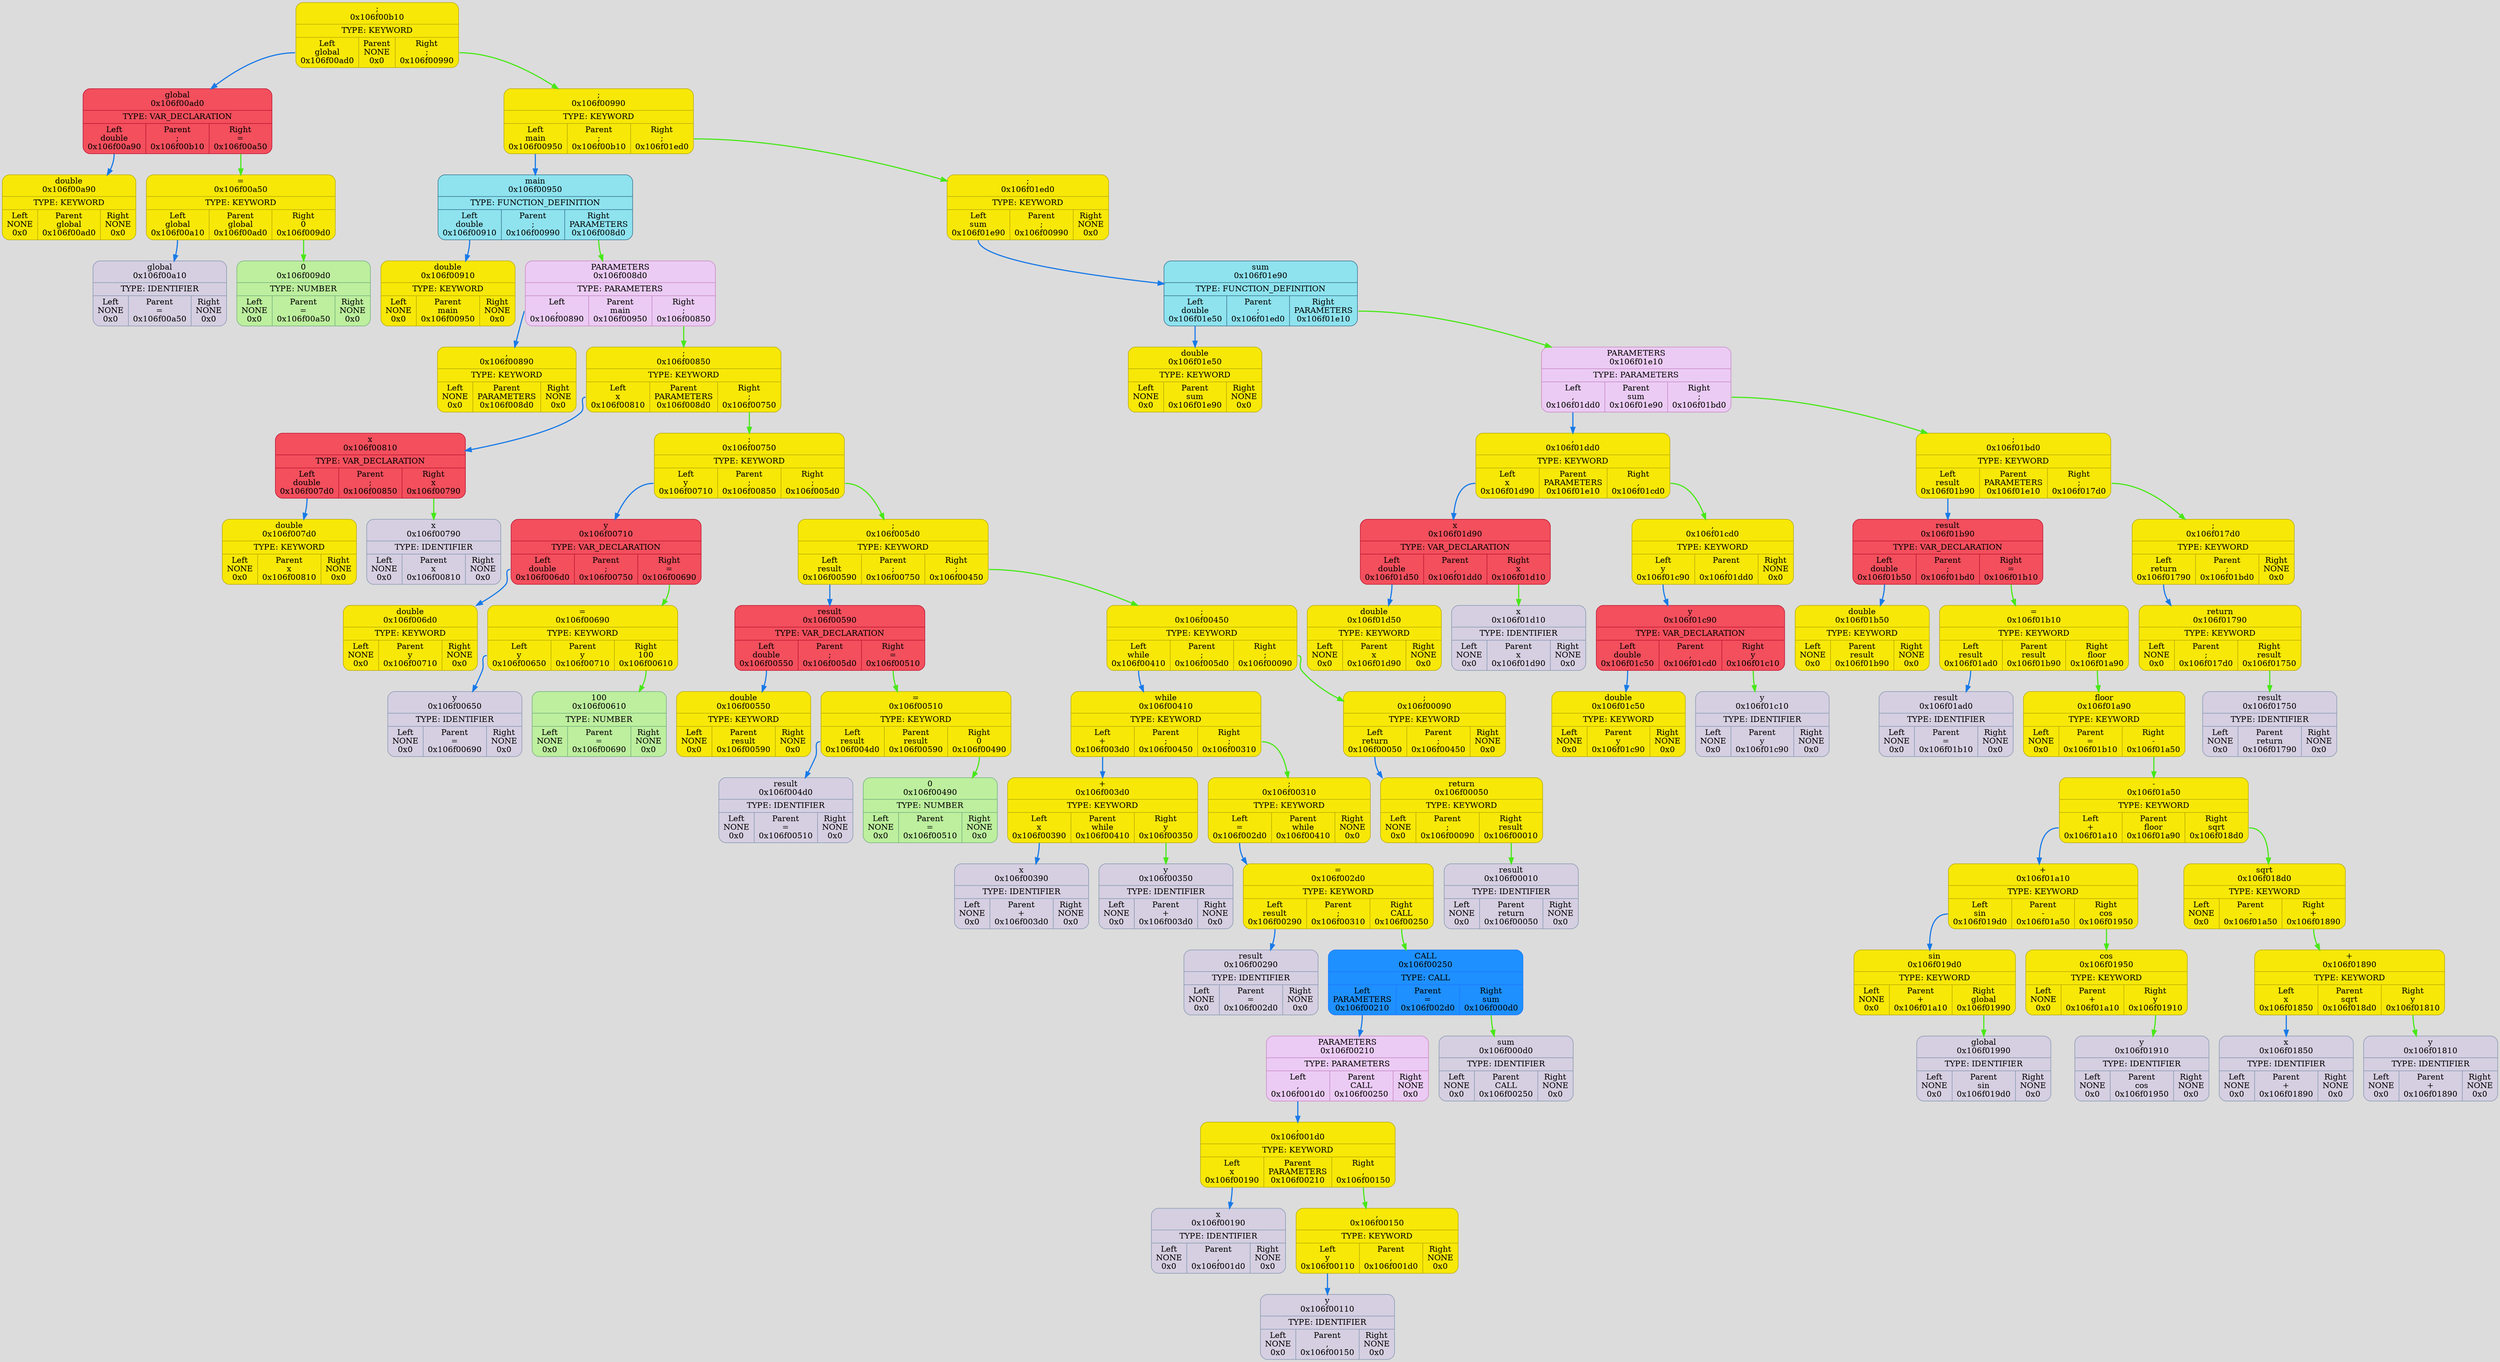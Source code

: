digraph {
	fontname = "UbuntuMono";
	bgcolor = "#DCDCDC";

	node0x106f00b10 [ shape = Mrecord; style = filled; fillcolor = "#F8E807"; color = "#B6AA05"; fontcolor = "#000000"; label = " { ;\n0x106f00b10 | TYPE: KEYWORD| { <left> Left\nglobal\n0x106f00ad0 | Parent\nNONE\n0x0 | <right> Right\n;\n0x106f00990 } } "; ];
	node0x106f00b10:<left> -> node0x106f00ad0 [ style = "bold"; color = "#187AE8"; label = ""; ];
	node0x106f00ad0 [ shape = Mrecord; style = filled; fillcolor = "#F34F5D"; color = "#BD132F"; fontcolor = "#000000"; label = " { global\n0x106f00ad0 | TYPE: VAR_DECLARATION| { <left> Left\ndouble\n0x106f00a90 | Parent\n;\n0x106f00b10 | <right> Right\n=\n0x106f00a50 } } "; ];
	node0x106f00ad0:<left> -> node0x106f00a90 [ style = "bold"; color = "#187AE8"; label = ""; ];
	node0x106f00a90 [ shape = Mrecord; style = filled; fillcolor = "#F8E807"; color = "#B6AA05"; fontcolor = "#000000"; label = " { double\n0x106f00a90 | TYPE: KEYWORD| { <left> Left\nNONE\n0x0 | Parent\nglobal\n0x106f00ad0 | <right> Right\nNONE\n0x0 } } "; ];
	node0x106f00a50 [ shape = Mrecord; style = filled; fillcolor = "#F8E807"; color = "#B6AA05"; fontcolor = "#000000"; label = " { =\n0x106f00a50 | TYPE: KEYWORD| { <left> Left\nglobal\n0x106f00a10 | Parent\nglobal\n0x106f00ad0 | <right> Right\n0\n0x106f009d0 } } "; ];
	node0x106f00a50:<left> -> node0x106f00a10 [ style = "bold"; color = "#187AE8"; label = ""; ];
	node0x106f00a10 [ shape = Mrecord; style = filled; fillcolor = "#D5CFE1"; color = "#8797b2"; fontcolor = "#000000"; label = " { global\n0x106f00a10 | TYPE: IDENTIFIER| { <left> Left\nNONE\n0x0 | Parent\n=\n0x106f00a50 | <right> Right\nNONE\n0x0 } } "; ];
	node0x106f009d0 [ shape = Mrecord; style = filled; fillcolor = "#BDEF9E"; color = "#74AF80"; fontcolor = "#000000"; label = " { 0\n0x106f009d0 | TYPE: NUMBER| { <left> Left\nNONE\n0x0 | Parent\n=\n0x106f00a50 | <right> Right\nNONE\n0x0 } } "; ];
	node0x106f00a50:<right> -> node0x106f009d0 [ style = "bold"; color = "#48E818"; label = ""; ];
	node0x106f00ad0:<right> -> node0x106f00a50 [ style = "bold"; color = "#48E818"; label = ""; ];
	node0x106f00990 [ shape = Mrecord; style = filled; fillcolor = "#F8E807"; color = "#B6AA05"; fontcolor = "#000000"; label = " { ;\n0x106f00990 | TYPE: KEYWORD| { <left> Left\nmain\n0x106f00950 | Parent\n;\n0x106f00b10 | <right> Right\n;\n0x106f01ed0 } } "; ];
	node0x106f00990:<left> -> node0x106f00950 [ style = "bold"; color = "#187AE8"; label = ""; ];
	node0x106f00950 [ shape = Mrecord; style = filled; fillcolor = "#8EE3EF"; color = "#37718E"; fontcolor = "#000000"; label = " { main\n0x106f00950 | TYPE: FUNCTION_DEFINITION| { <left> Left\ndouble\n0x106f00910 | Parent\n;\n0x106f00990 | <right> Right\nPARAMETERS\n0x106f008d0 } } "; ];
	node0x106f00950:<left> -> node0x106f00910 [ style = "bold"; color = "#187AE8"; label = ""; ];
	node0x106f00910 [ shape = Mrecord; style = filled; fillcolor = "#F8E807"; color = "#B6AA05"; fontcolor = "#000000"; label = " { double\n0x106f00910 | TYPE: KEYWORD| { <left> Left\nNONE\n0x0 | Parent\nmain\n0x106f00950 | <right> Right\nNONE\n0x0 } } "; ];
	node0x106f008d0 [ shape = Mrecord; style = filled; fillcolor = "#EBCBF4"; color = "#C986C3"; fontcolor = "#000000"; label = " { PARAMETERS\n0x106f008d0 | TYPE: PARAMETERS| { <left> Left\n,\n0x106f00890 | Parent\nmain\n0x106f00950 | <right> Right\n;\n0x106f00850 } } "; ];
	node0x106f008d0:<left> -> node0x106f00890 [ style = "bold"; color = "#187AE8"; label = ""; ];
	node0x106f00890 [ shape = Mrecord; style = filled; fillcolor = "#F8E807"; color = "#B6AA05"; fontcolor = "#000000"; label = " { ,\n0x106f00890 | TYPE: KEYWORD| { <left> Left\nNONE\n0x0 | Parent\nPARAMETERS\n0x106f008d0 | <right> Right\nNONE\n0x0 } } "; ];
	node0x106f00850 [ shape = Mrecord; style = filled; fillcolor = "#F8E807"; color = "#B6AA05"; fontcolor = "#000000"; label = " { ;\n0x106f00850 | TYPE: KEYWORD| { <left> Left\nx\n0x106f00810 | Parent\nPARAMETERS\n0x106f008d0 | <right> Right\n;\n0x106f00750 } } "; ];
	node0x106f00850:<left> -> node0x106f00810 [ style = "bold"; color = "#187AE8"; label = ""; ];
	node0x106f00810 [ shape = Mrecord; style = filled; fillcolor = "#F34F5D"; color = "#BD132F"; fontcolor = "#000000"; label = " { x\n0x106f00810 | TYPE: VAR_DECLARATION| { <left> Left\ndouble\n0x106f007d0 | Parent\n;\n0x106f00850 | <right> Right\nx\n0x106f00790 } } "; ];
	node0x106f00810:<left> -> node0x106f007d0 [ style = "bold"; color = "#187AE8"; label = ""; ];
	node0x106f007d0 [ shape = Mrecord; style = filled; fillcolor = "#F8E807"; color = "#B6AA05"; fontcolor = "#000000"; label = " { double\n0x106f007d0 | TYPE: KEYWORD| { <left> Left\nNONE\n0x0 | Parent\nx\n0x106f00810 | <right> Right\nNONE\n0x0 } } "; ];
	node0x106f00790 [ shape = Mrecord; style = filled; fillcolor = "#D5CFE1"; color = "#8797b2"; fontcolor = "#000000"; label = " { x\n0x106f00790 | TYPE: IDENTIFIER| { <left> Left\nNONE\n0x0 | Parent\nx\n0x106f00810 | <right> Right\nNONE\n0x0 } } "; ];
	node0x106f00810:<right> -> node0x106f00790 [ style = "bold"; color = "#48E818"; label = ""; ];
	node0x106f00750 [ shape = Mrecord; style = filled; fillcolor = "#F8E807"; color = "#B6AA05"; fontcolor = "#000000"; label = " { ;\n0x106f00750 | TYPE: KEYWORD| { <left> Left\ny\n0x106f00710 | Parent\n;\n0x106f00850 | <right> Right\n;\n0x106f005d0 } } "; ];
	node0x106f00750:<left> -> node0x106f00710 [ style = "bold"; color = "#187AE8"; label = ""; ];
	node0x106f00710 [ shape = Mrecord; style = filled; fillcolor = "#F34F5D"; color = "#BD132F"; fontcolor = "#000000"; label = " { y\n0x106f00710 | TYPE: VAR_DECLARATION| { <left> Left\ndouble\n0x106f006d0 | Parent\n;\n0x106f00750 | <right> Right\n=\n0x106f00690 } } "; ];
	node0x106f00710:<left> -> node0x106f006d0 [ style = "bold"; color = "#187AE8"; label = ""; ];
	node0x106f006d0 [ shape = Mrecord; style = filled; fillcolor = "#F8E807"; color = "#B6AA05"; fontcolor = "#000000"; label = " { double\n0x106f006d0 | TYPE: KEYWORD| { <left> Left\nNONE\n0x0 | Parent\ny\n0x106f00710 | <right> Right\nNONE\n0x0 } } "; ];
	node0x106f00690 [ shape = Mrecord; style = filled; fillcolor = "#F8E807"; color = "#B6AA05"; fontcolor = "#000000"; label = " { =\n0x106f00690 | TYPE: KEYWORD| { <left> Left\ny\n0x106f00650 | Parent\ny\n0x106f00710 | <right> Right\n100\n0x106f00610 } } "; ];
	node0x106f00690:<left> -> node0x106f00650 [ style = "bold"; color = "#187AE8"; label = ""; ];
	node0x106f00650 [ shape = Mrecord; style = filled; fillcolor = "#D5CFE1"; color = "#8797b2"; fontcolor = "#000000"; label = " { y\n0x106f00650 | TYPE: IDENTIFIER| { <left> Left\nNONE\n0x0 | Parent\n=\n0x106f00690 | <right> Right\nNONE\n0x0 } } "; ];
	node0x106f00610 [ shape = Mrecord; style = filled; fillcolor = "#BDEF9E"; color = "#74AF80"; fontcolor = "#000000"; label = " { 100\n0x106f00610 | TYPE: NUMBER| { <left> Left\nNONE\n0x0 | Parent\n=\n0x106f00690 | <right> Right\nNONE\n0x0 } } "; ];
	node0x106f00690:<right> -> node0x106f00610 [ style = "bold"; color = "#48E818"; label = ""; ];
	node0x106f00710:<right> -> node0x106f00690 [ style = "bold"; color = "#48E818"; label = ""; ];
	node0x106f005d0 [ shape = Mrecord; style = filled; fillcolor = "#F8E807"; color = "#B6AA05"; fontcolor = "#000000"; label = " { ;\n0x106f005d0 | TYPE: KEYWORD| { <left> Left\nresult\n0x106f00590 | Parent\n;\n0x106f00750 | <right> Right\n;\n0x106f00450 } } "; ];
	node0x106f005d0:<left> -> node0x106f00590 [ style = "bold"; color = "#187AE8"; label = ""; ];
	node0x106f00590 [ shape = Mrecord; style = filled; fillcolor = "#F34F5D"; color = "#BD132F"; fontcolor = "#000000"; label = " { result\n0x106f00590 | TYPE: VAR_DECLARATION| { <left> Left\ndouble\n0x106f00550 | Parent\n;\n0x106f005d0 | <right> Right\n=\n0x106f00510 } } "; ];
	node0x106f00590:<left> -> node0x106f00550 [ style = "bold"; color = "#187AE8"; label = ""; ];
	node0x106f00550 [ shape = Mrecord; style = filled; fillcolor = "#F8E807"; color = "#B6AA05"; fontcolor = "#000000"; label = " { double\n0x106f00550 | TYPE: KEYWORD| { <left> Left\nNONE\n0x0 | Parent\nresult\n0x106f00590 | <right> Right\nNONE\n0x0 } } "; ];
	node0x106f00510 [ shape = Mrecord; style = filled; fillcolor = "#F8E807"; color = "#B6AA05"; fontcolor = "#000000"; label = " { =\n0x106f00510 | TYPE: KEYWORD| { <left> Left\nresult\n0x106f004d0 | Parent\nresult\n0x106f00590 | <right> Right\n0\n0x106f00490 } } "; ];
	node0x106f00510:<left> -> node0x106f004d0 [ style = "bold"; color = "#187AE8"; label = ""; ];
	node0x106f004d0 [ shape = Mrecord; style = filled; fillcolor = "#D5CFE1"; color = "#8797b2"; fontcolor = "#000000"; label = " { result\n0x106f004d0 | TYPE: IDENTIFIER| { <left> Left\nNONE\n0x0 | Parent\n=\n0x106f00510 | <right> Right\nNONE\n0x0 } } "; ];
	node0x106f00490 [ shape = Mrecord; style = filled; fillcolor = "#BDEF9E"; color = "#74AF80"; fontcolor = "#000000"; label = " { 0\n0x106f00490 | TYPE: NUMBER| { <left> Left\nNONE\n0x0 | Parent\n=\n0x106f00510 | <right> Right\nNONE\n0x0 } } "; ];
	node0x106f00510:<right> -> node0x106f00490 [ style = "bold"; color = "#48E818"; label = ""; ];
	node0x106f00590:<right> -> node0x106f00510 [ style = "bold"; color = "#48E818"; label = ""; ];
	node0x106f00450 [ shape = Mrecord; style = filled; fillcolor = "#F8E807"; color = "#B6AA05"; fontcolor = "#000000"; label = " { ;\n0x106f00450 | TYPE: KEYWORD| { <left> Left\nwhile\n0x106f00410 | Parent\n;\n0x106f005d0 | <right> Right\n;\n0x106f00090 } } "; ];
	node0x106f00450:<left> -> node0x106f00410 [ style = "bold"; color = "#187AE8"; label = ""; ];
	node0x106f00410 [ shape = Mrecord; style = filled; fillcolor = "#F8E807"; color = "#B6AA05"; fontcolor = "#000000"; label = " { while\n0x106f00410 | TYPE: KEYWORD| { <left> Left\n+\n0x106f003d0 | Parent\n;\n0x106f00450 | <right> Right\n;\n0x106f00310 } } "; ];
	node0x106f00410:<left> -> node0x106f003d0 [ style = "bold"; color = "#187AE8"; label = ""; ];
	node0x106f003d0 [ shape = Mrecord; style = filled; fillcolor = "#F8E807"; color = "#B6AA05"; fontcolor = "#000000"; label = " { +\n0x106f003d0 | TYPE: KEYWORD| { <left> Left\nx\n0x106f00390 | Parent\nwhile\n0x106f00410 | <right> Right\ny\n0x106f00350 } } "; ];
	node0x106f003d0:<left> -> node0x106f00390 [ style = "bold"; color = "#187AE8"; label = ""; ];
	node0x106f00390 [ shape = Mrecord; style = filled; fillcolor = "#D5CFE1"; color = "#8797b2"; fontcolor = "#000000"; label = " { x\n0x106f00390 | TYPE: IDENTIFIER| { <left> Left\nNONE\n0x0 | Parent\n+\n0x106f003d0 | <right> Right\nNONE\n0x0 } } "; ];
	node0x106f00350 [ shape = Mrecord; style = filled; fillcolor = "#D5CFE1"; color = "#8797b2"; fontcolor = "#000000"; label = " { y\n0x106f00350 | TYPE: IDENTIFIER| { <left> Left\nNONE\n0x0 | Parent\n+\n0x106f003d0 | <right> Right\nNONE\n0x0 } } "; ];
	node0x106f003d0:<right> -> node0x106f00350 [ style = "bold"; color = "#48E818"; label = ""; ];
	node0x106f00310 [ shape = Mrecord; style = filled; fillcolor = "#F8E807"; color = "#B6AA05"; fontcolor = "#000000"; label = " { ;\n0x106f00310 | TYPE: KEYWORD| { <left> Left\n=\n0x106f002d0 | Parent\nwhile\n0x106f00410 | <right> Right\nNONE\n0x0 } } "; ];
	node0x106f00310:<left> -> node0x106f002d0 [ style = "bold"; color = "#187AE8"; label = ""; ];
	node0x106f002d0 [ shape = Mrecord; style = filled; fillcolor = "#F8E807"; color = "#B6AA05"; fontcolor = "#000000"; label = " { =\n0x106f002d0 | TYPE: KEYWORD| { <left> Left\nresult\n0x106f00290 | Parent\n;\n0x106f00310 | <right> Right\nCALL\n0x106f00250 } } "; ];
	node0x106f002d0:<left> -> node0x106f00290 [ style = "bold"; color = "#187AE8"; label = ""; ];
	node0x106f00290 [ shape = Mrecord; style = filled; fillcolor = "#D5CFE1"; color = "#8797b2"; fontcolor = "#000000"; label = " { result\n0x106f00290 | TYPE: IDENTIFIER| { <left> Left\nNONE\n0x0 | Parent\n=\n0x106f002d0 | <right> Right\nNONE\n0x0 } } "; ];
	node0x106f00250 [ shape = Mrecord; style = filled; fillcolor = "#1E90FF"; color = "#1F75FE"; fontcolor = "#000000"; label = " { CALL\n0x106f00250 | TYPE: CALL| { <left> Left\nPARAMETERS\n0x106f00210 | Parent\n=\n0x106f002d0 | <right> Right\nsum\n0x106f000d0 } } "; ];
	node0x106f00250:<left> -> node0x106f00210 [ style = "bold"; color = "#187AE8"; label = ""; ];
	node0x106f00210 [ shape = Mrecord; style = filled; fillcolor = "#EBCBF4"; color = "#C986C3"; fontcolor = "#000000"; label = " { PARAMETERS\n0x106f00210 | TYPE: PARAMETERS| { <left> Left\n,\n0x106f001d0 | Parent\nCALL\n0x106f00250 | <right> Right\nNONE\n0x0 } } "; ];
	node0x106f00210:<left> -> node0x106f001d0 [ style = "bold"; color = "#187AE8"; label = ""; ];
	node0x106f001d0 [ shape = Mrecord; style = filled; fillcolor = "#F8E807"; color = "#B6AA05"; fontcolor = "#000000"; label = " { ,\n0x106f001d0 | TYPE: KEYWORD| { <left> Left\nx\n0x106f00190 | Parent\nPARAMETERS\n0x106f00210 | <right> Right\n,\n0x106f00150 } } "; ];
	node0x106f001d0:<left> -> node0x106f00190 [ style = "bold"; color = "#187AE8"; label = ""; ];
	node0x106f00190 [ shape = Mrecord; style = filled; fillcolor = "#D5CFE1"; color = "#8797b2"; fontcolor = "#000000"; label = " { x\n0x106f00190 | TYPE: IDENTIFIER| { <left> Left\nNONE\n0x0 | Parent\n,\n0x106f001d0 | <right> Right\nNONE\n0x0 } } "; ];
	node0x106f00150 [ shape = Mrecord; style = filled; fillcolor = "#F8E807"; color = "#B6AA05"; fontcolor = "#000000"; label = " { ,\n0x106f00150 | TYPE: KEYWORD| { <left> Left\ny\n0x106f00110 | Parent\n,\n0x106f001d0 | <right> Right\nNONE\n0x0 } } "; ];
	node0x106f00150:<left> -> node0x106f00110 [ style = "bold"; color = "#187AE8"; label = ""; ];
	node0x106f00110 [ shape = Mrecord; style = filled; fillcolor = "#D5CFE1"; color = "#8797b2"; fontcolor = "#000000"; label = " { y\n0x106f00110 | TYPE: IDENTIFIER| { <left> Left\nNONE\n0x0 | Parent\n,\n0x106f00150 | <right> Right\nNONE\n0x0 } } "; ];
	node0x106f001d0:<right> -> node0x106f00150 [ style = "bold"; color = "#48E818"; label = ""; ];
	node0x106f000d0 [ shape = Mrecord; style = filled; fillcolor = "#D5CFE1"; color = "#8797b2"; fontcolor = "#000000"; label = " { sum\n0x106f000d0 | TYPE: IDENTIFIER| { <left> Left\nNONE\n0x0 | Parent\nCALL\n0x106f00250 | <right> Right\nNONE\n0x0 } } "; ];
	node0x106f00250:<right> -> node0x106f000d0 [ style = "bold"; color = "#48E818"; label = ""; ];
	node0x106f002d0:<right> -> node0x106f00250 [ style = "bold"; color = "#48E818"; label = ""; ];
	node0x106f00410:<right> -> node0x106f00310 [ style = "bold"; color = "#48E818"; label = ""; ];
	node0x106f00090 [ shape = Mrecord; style = filled; fillcolor = "#F8E807"; color = "#B6AA05"; fontcolor = "#000000"; label = " { ;\n0x106f00090 | TYPE: KEYWORD| { <left> Left\nreturn\n0x106f00050 | Parent\n;\n0x106f00450 | <right> Right\nNONE\n0x0 } } "; ];
	node0x106f00090:<left> -> node0x106f00050 [ style = "bold"; color = "#187AE8"; label = ""; ];
	node0x106f00050 [ shape = Mrecord; style = filled; fillcolor = "#F8E807"; color = "#B6AA05"; fontcolor = "#000000"; label = " { return\n0x106f00050 | TYPE: KEYWORD| { <left> Left\nNONE\n0x0 | Parent\n;\n0x106f00090 | <right> Right\nresult\n0x106f00010 } } "; ];
	node0x106f00010 [ shape = Mrecord; style = filled; fillcolor = "#D5CFE1"; color = "#8797b2"; fontcolor = "#000000"; label = " { result\n0x106f00010 | TYPE: IDENTIFIER| { <left> Left\nNONE\n0x0 | Parent\nreturn\n0x106f00050 | <right> Right\nNONE\n0x0 } } "; ];
	node0x106f00050:<right> -> node0x106f00010 [ style = "bold"; color = "#48E818"; label = ""; ];
	node0x106f00450:<right> -> node0x106f00090 [ style = "bold"; color = "#48E818"; label = ""; ];
	node0x106f005d0:<right> -> node0x106f00450 [ style = "bold"; color = "#48E818"; label = ""; ];
	node0x106f00750:<right> -> node0x106f005d0 [ style = "bold"; color = "#48E818"; label = ""; ];
	node0x106f00850:<right> -> node0x106f00750 [ style = "bold"; color = "#48E818"; label = ""; ];
	node0x106f008d0:<right> -> node0x106f00850 [ style = "bold"; color = "#48E818"; label = ""; ];
	node0x106f00950:<right> -> node0x106f008d0 [ style = "bold"; color = "#48E818"; label = ""; ];
	node0x106f01ed0 [ shape = Mrecord; style = filled; fillcolor = "#F8E807"; color = "#B6AA05"; fontcolor = "#000000"; label = " { ;\n0x106f01ed0 | TYPE: KEYWORD| { <left> Left\nsum\n0x106f01e90 | Parent\n;\n0x106f00990 | <right> Right\nNONE\n0x0 } } "; ];
	node0x106f01ed0:<left> -> node0x106f01e90 [ style = "bold"; color = "#187AE8"; label = ""; ];
	node0x106f01e90 [ shape = Mrecord; style = filled; fillcolor = "#8EE3EF"; color = "#37718E"; fontcolor = "#000000"; label = " { sum\n0x106f01e90 | TYPE: FUNCTION_DEFINITION| { <left> Left\ndouble\n0x106f01e50 | Parent\n;\n0x106f01ed0 | <right> Right\nPARAMETERS\n0x106f01e10 } } "; ];
	node0x106f01e90:<left> -> node0x106f01e50 [ style = "bold"; color = "#187AE8"; label = ""; ];
	node0x106f01e50 [ shape = Mrecord; style = filled; fillcolor = "#F8E807"; color = "#B6AA05"; fontcolor = "#000000"; label = " { double\n0x106f01e50 | TYPE: KEYWORD| { <left> Left\nNONE\n0x0 | Parent\nsum\n0x106f01e90 | <right> Right\nNONE\n0x0 } } "; ];
	node0x106f01e10 [ shape = Mrecord; style = filled; fillcolor = "#EBCBF4"; color = "#C986C3"; fontcolor = "#000000"; label = " { PARAMETERS\n0x106f01e10 | TYPE: PARAMETERS| { <left> Left\n,\n0x106f01dd0 | Parent\nsum\n0x106f01e90 | <right> Right\n;\n0x106f01bd0 } } "; ];
	node0x106f01e10:<left> -> node0x106f01dd0 [ style = "bold"; color = "#187AE8"; label = ""; ];
	node0x106f01dd0 [ shape = Mrecord; style = filled; fillcolor = "#F8E807"; color = "#B6AA05"; fontcolor = "#000000"; label = " { ,\n0x106f01dd0 | TYPE: KEYWORD| { <left> Left\nx\n0x106f01d90 | Parent\nPARAMETERS\n0x106f01e10 | <right> Right\n,\n0x106f01cd0 } } "; ];
	node0x106f01dd0:<left> -> node0x106f01d90 [ style = "bold"; color = "#187AE8"; label = ""; ];
	node0x106f01d90 [ shape = Mrecord; style = filled; fillcolor = "#F34F5D"; color = "#BD132F"; fontcolor = "#000000"; label = " { x\n0x106f01d90 | TYPE: VAR_DECLARATION| { <left> Left\ndouble\n0x106f01d50 | Parent\n,\n0x106f01dd0 | <right> Right\nx\n0x106f01d10 } } "; ];
	node0x106f01d90:<left> -> node0x106f01d50 [ style = "bold"; color = "#187AE8"; label = ""; ];
	node0x106f01d50 [ shape = Mrecord; style = filled; fillcolor = "#F8E807"; color = "#B6AA05"; fontcolor = "#000000"; label = " { double\n0x106f01d50 | TYPE: KEYWORD| { <left> Left\nNONE\n0x0 | Parent\nx\n0x106f01d90 | <right> Right\nNONE\n0x0 } } "; ];
	node0x106f01d10 [ shape = Mrecord; style = filled; fillcolor = "#D5CFE1"; color = "#8797b2"; fontcolor = "#000000"; label = " { x\n0x106f01d10 | TYPE: IDENTIFIER| { <left> Left\nNONE\n0x0 | Parent\nx\n0x106f01d90 | <right> Right\nNONE\n0x0 } } "; ];
	node0x106f01d90:<right> -> node0x106f01d10 [ style = "bold"; color = "#48E818"; label = ""; ];
	node0x106f01cd0 [ shape = Mrecord; style = filled; fillcolor = "#F8E807"; color = "#B6AA05"; fontcolor = "#000000"; label = " { ,\n0x106f01cd0 | TYPE: KEYWORD| { <left> Left\ny\n0x106f01c90 | Parent\n,\n0x106f01dd0 | <right> Right\nNONE\n0x0 } } "; ];
	node0x106f01cd0:<left> -> node0x106f01c90 [ style = "bold"; color = "#187AE8"; label = ""; ];
	node0x106f01c90 [ shape = Mrecord; style = filled; fillcolor = "#F34F5D"; color = "#BD132F"; fontcolor = "#000000"; label = " { y\n0x106f01c90 | TYPE: VAR_DECLARATION| { <left> Left\ndouble\n0x106f01c50 | Parent\n,\n0x106f01cd0 | <right> Right\ny\n0x106f01c10 } } "; ];
	node0x106f01c90:<left> -> node0x106f01c50 [ style = "bold"; color = "#187AE8"; label = ""; ];
	node0x106f01c50 [ shape = Mrecord; style = filled; fillcolor = "#F8E807"; color = "#B6AA05"; fontcolor = "#000000"; label = " { double\n0x106f01c50 | TYPE: KEYWORD| { <left> Left\nNONE\n0x0 | Parent\ny\n0x106f01c90 | <right> Right\nNONE\n0x0 } } "; ];
	node0x106f01c10 [ shape = Mrecord; style = filled; fillcolor = "#D5CFE1"; color = "#8797b2"; fontcolor = "#000000"; label = " { y\n0x106f01c10 | TYPE: IDENTIFIER| { <left> Left\nNONE\n0x0 | Parent\ny\n0x106f01c90 | <right> Right\nNONE\n0x0 } } "; ];
	node0x106f01c90:<right> -> node0x106f01c10 [ style = "bold"; color = "#48E818"; label = ""; ];
	node0x106f01dd0:<right> -> node0x106f01cd0 [ style = "bold"; color = "#48E818"; label = ""; ];
	node0x106f01bd0 [ shape = Mrecord; style = filled; fillcolor = "#F8E807"; color = "#B6AA05"; fontcolor = "#000000"; label = " { ;\n0x106f01bd0 | TYPE: KEYWORD| { <left> Left\nresult\n0x106f01b90 | Parent\nPARAMETERS\n0x106f01e10 | <right> Right\n;\n0x106f017d0 } } "; ];
	node0x106f01bd0:<left> -> node0x106f01b90 [ style = "bold"; color = "#187AE8"; label = ""; ];
	node0x106f01b90 [ shape = Mrecord; style = filled; fillcolor = "#F34F5D"; color = "#BD132F"; fontcolor = "#000000"; label = " { result\n0x106f01b90 | TYPE: VAR_DECLARATION| { <left> Left\ndouble\n0x106f01b50 | Parent\n;\n0x106f01bd0 | <right> Right\n=\n0x106f01b10 } } "; ];
	node0x106f01b90:<left> -> node0x106f01b50 [ style = "bold"; color = "#187AE8"; label = ""; ];
	node0x106f01b50 [ shape = Mrecord; style = filled; fillcolor = "#F8E807"; color = "#B6AA05"; fontcolor = "#000000"; label = " { double\n0x106f01b50 | TYPE: KEYWORD| { <left> Left\nNONE\n0x0 | Parent\nresult\n0x106f01b90 | <right> Right\nNONE\n0x0 } } "; ];
	node0x106f01b10 [ shape = Mrecord; style = filled; fillcolor = "#F8E807"; color = "#B6AA05"; fontcolor = "#000000"; label = " { =\n0x106f01b10 | TYPE: KEYWORD| { <left> Left\nresult\n0x106f01ad0 | Parent\nresult\n0x106f01b90 | <right> Right\nfloor\n0x106f01a90 } } "; ];
	node0x106f01b10:<left> -> node0x106f01ad0 [ style = "bold"; color = "#187AE8"; label = ""; ];
	node0x106f01ad0 [ shape = Mrecord; style = filled; fillcolor = "#D5CFE1"; color = "#8797b2"; fontcolor = "#000000"; label = " { result\n0x106f01ad0 | TYPE: IDENTIFIER| { <left> Left\nNONE\n0x0 | Parent\n=\n0x106f01b10 | <right> Right\nNONE\n0x0 } } "; ];
	node0x106f01a90 [ shape = Mrecord; style = filled; fillcolor = "#F8E807"; color = "#B6AA05"; fontcolor = "#000000"; label = " { floor\n0x106f01a90 | TYPE: KEYWORD| { <left> Left\nNONE\n0x0 | Parent\n=\n0x106f01b10 | <right> Right\n-\n0x106f01a50 } } "; ];
	node0x106f01a50 [ shape = Mrecord; style = filled; fillcolor = "#F8E807"; color = "#B6AA05"; fontcolor = "#000000"; label = " { -\n0x106f01a50 | TYPE: KEYWORD| { <left> Left\n+\n0x106f01a10 | Parent\nfloor\n0x106f01a90 | <right> Right\nsqrt\n0x106f018d0 } } "; ];
	node0x106f01a50:<left> -> node0x106f01a10 [ style = "bold"; color = "#187AE8"; label = ""; ];
	node0x106f01a10 [ shape = Mrecord; style = filled; fillcolor = "#F8E807"; color = "#B6AA05"; fontcolor = "#000000"; label = " { +\n0x106f01a10 | TYPE: KEYWORD| { <left> Left\nsin\n0x106f019d0 | Parent\n-\n0x106f01a50 | <right> Right\ncos\n0x106f01950 } } "; ];
	node0x106f01a10:<left> -> node0x106f019d0 [ style = "bold"; color = "#187AE8"; label = ""; ];
	node0x106f019d0 [ shape = Mrecord; style = filled; fillcolor = "#F8E807"; color = "#B6AA05"; fontcolor = "#000000"; label = " { sin\n0x106f019d0 | TYPE: KEYWORD| { <left> Left\nNONE\n0x0 | Parent\n+\n0x106f01a10 | <right> Right\nglobal\n0x106f01990 } } "; ];
	node0x106f01990 [ shape = Mrecord; style = filled; fillcolor = "#D5CFE1"; color = "#8797b2"; fontcolor = "#000000"; label = " { global\n0x106f01990 | TYPE: IDENTIFIER| { <left> Left\nNONE\n0x0 | Parent\nsin\n0x106f019d0 | <right> Right\nNONE\n0x0 } } "; ];
	node0x106f019d0:<right> -> node0x106f01990 [ style = "bold"; color = "#48E818"; label = ""; ];
	node0x106f01950 [ shape = Mrecord; style = filled; fillcolor = "#F8E807"; color = "#B6AA05"; fontcolor = "#000000"; label = " { cos\n0x106f01950 | TYPE: KEYWORD| { <left> Left\nNONE\n0x0 | Parent\n+\n0x106f01a10 | <right> Right\ny\n0x106f01910 } } "; ];
	node0x106f01910 [ shape = Mrecord; style = filled; fillcolor = "#D5CFE1"; color = "#8797b2"; fontcolor = "#000000"; label = " { y\n0x106f01910 | TYPE: IDENTIFIER| { <left> Left\nNONE\n0x0 | Parent\ncos\n0x106f01950 | <right> Right\nNONE\n0x0 } } "; ];
	node0x106f01950:<right> -> node0x106f01910 [ style = "bold"; color = "#48E818"; label = ""; ];
	node0x106f01a10:<right> -> node0x106f01950 [ style = "bold"; color = "#48E818"; label = ""; ];
	node0x106f018d0 [ shape = Mrecord; style = filled; fillcolor = "#F8E807"; color = "#B6AA05"; fontcolor = "#000000"; label = " { sqrt\n0x106f018d0 | TYPE: KEYWORD| { <left> Left\nNONE\n0x0 | Parent\n-\n0x106f01a50 | <right> Right\n+\n0x106f01890 } } "; ];
	node0x106f01890 [ shape = Mrecord; style = filled; fillcolor = "#F8E807"; color = "#B6AA05"; fontcolor = "#000000"; label = " { +\n0x106f01890 | TYPE: KEYWORD| { <left> Left\nx\n0x106f01850 | Parent\nsqrt\n0x106f018d0 | <right> Right\ny\n0x106f01810 } } "; ];
	node0x106f01890:<left> -> node0x106f01850 [ style = "bold"; color = "#187AE8"; label = ""; ];
	node0x106f01850 [ shape = Mrecord; style = filled; fillcolor = "#D5CFE1"; color = "#8797b2"; fontcolor = "#000000"; label = " { x\n0x106f01850 | TYPE: IDENTIFIER| { <left> Left\nNONE\n0x0 | Parent\n+\n0x106f01890 | <right> Right\nNONE\n0x0 } } "; ];
	node0x106f01810 [ shape = Mrecord; style = filled; fillcolor = "#D5CFE1"; color = "#8797b2"; fontcolor = "#000000"; label = " { y\n0x106f01810 | TYPE: IDENTIFIER| { <left> Left\nNONE\n0x0 | Parent\n+\n0x106f01890 | <right> Right\nNONE\n0x0 } } "; ];
	node0x106f01890:<right> -> node0x106f01810 [ style = "bold"; color = "#48E818"; label = ""; ];
	node0x106f018d0:<right> -> node0x106f01890 [ style = "bold"; color = "#48E818"; label = ""; ];
	node0x106f01a50:<right> -> node0x106f018d0 [ style = "bold"; color = "#48E818"; label = ""; ];
	node0x106f01a90:<right> -> node0x106f01a50 [ style = "bold"; color = "#48E818"; label = ""; ];
	node0x106f01b10:<right> -> node0x106f01a90 [ style = "bold"; color = "#48E818"; label = ""; ];
	node0x106f01b90:<right> -> node0x106f01b10 [ style = "bold"; color = "#48E818"; label = ""; ];
	node0x106f017d0 [ shape = Mrecord; style = filled; fillcolor = "#F8E807"; color = "#B6AA05"; fontcolor = "#000000"; label = " { ;\n0x106f017d0 | TYPE: KEYWORD| { <left> Left\nreturn\n0x106f01790 | Parent\n;\n0x106f01bd0 | <right> Right\nNONE\n0x0 } } "; ];
	node0x106f017d0:<left> -> node0x106f01790 [ style = "bold"; color = "#187AE8"; label = ""; ];
	node0x106f01790 [ shape = Mrecord; style = filled; fillcolor = "#F8E807"; color = "#B6AA05"; fontcolor = "#000000"; label = " { return\n0x106f01790 | TYPE: KEYWORD| { <left> Left\nNONE\n0x0 | Parent\n;\n0x106f017d0 | <right> Right\nresult\n0x106f01750 } } "; ];
	node0x106f01750 [ shape = Mrecord; style = filled; fillcolor = "#D5CFE1"; color = "#8797b2"; fontcolor = "#000000"; label = " { result\n0x106f01750 | TYPE: IDENTIFIER| { <left> Left\nNONE\n0x0 | Parent\nreturn\n0x106f01790 | <right> Right\nNONE\n0x0 } } "; ];
	node0x106f01790:<right> -> node0x106f01750 [ style = "bold"; color = "#48E818"; label = ""; ];
	node0x106f01bd0:<right> -> node0x106f017d0 [ style = "bold"; color = "#48E818"; label = ""; ];
	node0x106f01e10:<right> -> node0x106f01bd0 [ style = "bold"; color = "#48E818"; label = ""; ];
	node0x106f01e90:<right> -> node0x106f01e10 [ style = "bold"; color = "#48E818"; label = ""; ];
	node0x106f00990:<right> -> node0x106f01ed0 [ style = "bold"; color = "#48E818"; label = ""; ];
	node0x106f00b10:<right> -> node0x106f00990 [ style = "bold"; color = "#48E818"; label = ""; ];
}
